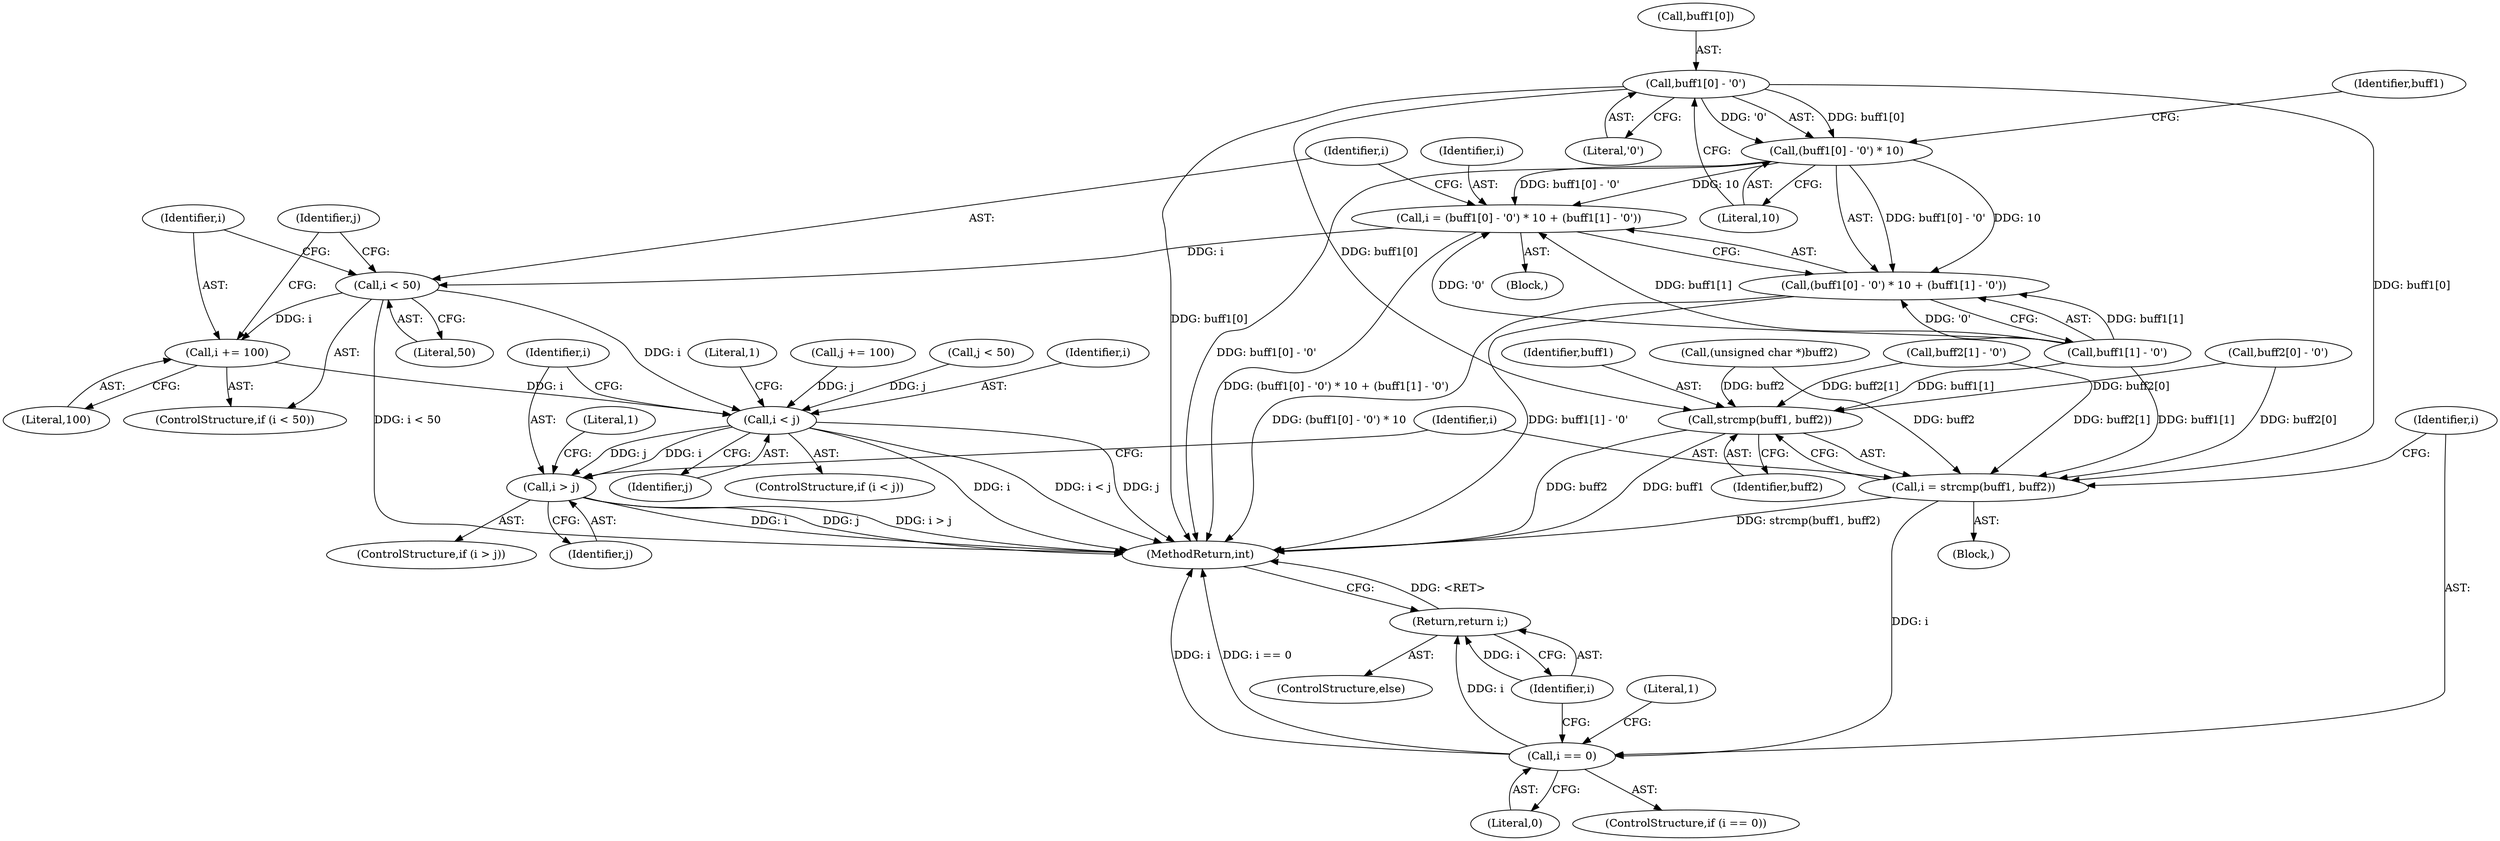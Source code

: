 digraph "0_openssl_f48b83b4fb7d6689584cf25f61ca63a4891f5b11@array" {
"1000358" [label="(Call,buff1[0] - '0')"];
"1000357" [label="(Call,(buff1[0] - '0') * 10)"];
"1000354" [label="(Call,i = (buff1[0] - '0') * 10 + (buff1[1] - '0'))"];
"1000370" [label="(Call,i < 50)"];
"1000373" [label="(Call,i += 100)"];
"1000399" [label="(Call,i < j)"];
"1000406" [label="(Call,i > j)"];
"1000356" [label="(Call,(buff1[0] - '0') * 10 + (buff1[1] - '0'))"];
"1000411" [label="(Call,i = strcmp(buff1, buff2))"];
"1000417" [label="(Call,i == 0)"];
"1000424" [label="(Return,return i;)"];
"1000413" [label="(Call,strcmp(buff1, buff2))"];
"1000424" [label="(Return,return i;)"];
"1000369" [label="(ControlStructure,if (i < 50))"];
"1000404" [label="(Literal,1)"];
"1000354" [label="(Call,i = (buff1[0] - '0') * 10 + (buff1[1] - '0'))"];
"1000373" [label="(Call,i += 100)"];
"1000363" [label="(Literal,10)"];
"1000418" [label="(Identifier,i)"];
"1000353" [label="(Block,)"];
"1000417" [label="(Call,i == 0)"];
"1000412" [label="(Identifier,i)"];
"1000408" [label="(Identifier,j)"];
"1000405" [label="(ControlStructure,if (i > j))"];
"1000375" [label="(Literal,100)"];
"1000386" [label="(Call,buff2[1] - '0')"];
"1000359" [label="(Call,buff1[0])"];
"1000332" [label="(Call,(unsigned char *)buff2)"];
"1000395" [label="(Call,j += 100)"];
"1000374" [label="(Identifier,i)"];
"1000422" [label="(Literal,1)"];
"1000358" [label="(Call,buff1[0] - '0')"];
"1000411" [label="(Call,i = strcmp(buff1, buff2))"];
"1000370" [label="(Call,i < 50)"];
"1000355" [label="(Identifier,i)"];
"1000356" [label="(Call,(buff1[0] - '0') * 10 + (buff1[1] - '0'))"];
"1000357" [label="(Call,(buff1[0] - '0') * 10)"];
"1000106" [label="(Block,)"];
"1000377" [label="(Identifier,j)"];
"1000406" [label="(Call,i > j)"];
"1000415" [label="(Identifier,buff2)"];
"1000366" [label="(Identifier,buff1)"];
"1000413" [label="(Call,strcmp(buff1, buff2))"];
"1000401" [label="(Identifier,j)"];
"1000407" [label="(Identifier,i)"];
"1000371" [label="(Identifier,i)"];
"1000425" [label="(Identifier,i)"];
"1000364" [label="(Call,buff1[1] - '0')"];
"1000423" [label="(ControlStructure,else)"];
"1000414" [label="(Identifier,buff1)"];
"1000398" [label="(ControlStructure,if (i < j))"];
"1000399" [label="(Call,i < j)"];
"1000392" [label="(Call,j < 50)"];
"1000419" [label="(Literal,0)"];
"1000410" [label="(Literal,1)"];
"1000380" [label="(Call,buff2[0] - '0')"];
"1000416" [label="(ControlStructure,if (i == 0))"];
"1000426" [label="(MethodReturn,int)"];
"1000362" [label="(Literal,'0')"];
"1000372" [label="(Literal,50)"];
"1000400" [label="(Identifier,i)"];
"1000358" -> "1000357"  [label="AST: "];
"1000358" -> "1000362"  [label="CFG: "];
"1000359" -> "1000358"  [label="AST: "];
"1000362" -> "1000358"  [label="AST: "];
"1000363" -> "1000358"  [label="CFG: "];
"1000358" -> "1000426"  [label="DDG: buff1[0]"];
"1000358" -> "1000357"  [label="DDG: buff1[0]"];
"1000358" -> "1000357"  [label="DDG: '0'"];
"1000358" -> "1000411"  [label="DDG: buff1[0]"];
"1000358" -> "1000413"  [label="DDG: buff1[0]"];
"1000357" -> "1000356"  [label="AST: "];
"1000357" -> "1000363"  [label="CFG: "];
"1000363" -> "1000357"  [label="AST: "];
"1000366" -> "1000357"  [label="CFG: "];
"1000357" -> "1000426"  [label="DDG: buff1[0] - '0'"];
"1000357" -> "1000354"  [label="DDG: buff1[0] - '0'"];
"1000357" -> "1000354"  [label="DDG: 10"];
"1000357" -> "1000356"  [label="DDG: buff1[0] - '0'"];
"1000357" -> "1000356"  [label="DDG: 10"];
"1000354" -> "1000353"  [label="AST: "];
"1000354" -> "1000356"  [label="CFG: "];
"1000355" -> "1000354"  [label="AST: "];
"1000356" -> "1000354"  [label="AST: "];
"1000371" -> "1000354"  [label="CFG: "];
"1000354" -> "1000426"  [label="DDG: (buff1[0] - '0') * 10 + (buff1[1] - '0')"];
"1000364" -> "1000354"  [label="DDG: buff1[1]"];
"1000364" -> "1000354"  [label="DDG: '0'"];
"1000354" -> "1000370"  [label="DDG: i"];
"1000370" -> "1000369"  [label="AST: "];
"1000370" -> "1000372"  [label="CFG: "];
"1000371" -> "1000370"  [label="AST: "];
"1000372" -> "1000370"  [label="AST: "];
"1000374" -> "1000370"  [label="CFG: "];
"1000377" -> "1000370"  [label="CFG: "];
"1000370" -> "1000426"  [label="DDG: i < 50"];
"1000370" -> "1000373"  [label="DDG: i"];
"1000370" -> "1000399"  [label="DDG: i"];
"1000373" -> "1000369"  [label="AST: "];
"1000373" -> "1000375"  [label="CFG: "];
"1000374" -> "1000373"  [label="AST: "];
"1000375" -> "1000373"  [label="AST: "];
"1000377" -> "1000373"  [label="CFG: "];
"1000373" -> "1000399"  [label="DDG: i"];
"1000399" -> "1000398"  [label="AST: "];
"1000399" -> "1000401"  [label="CFG: "];
"1000400" -> "1000399"  [label="AST: "];
"1000401" -> "1000399"  [label="AST: "];
"1000404" -> "1000399"  [label="CFG: "];
"1000407" -> "1000399"  [label="CFG: "];
"1000399" -> "1000426"  [label="DDG: j"];
"1000399" -> "1000426"  [label="DDG: i"];
"1000399" -> "1000426"  [label="DDG: i < j"];
"1000395" -> "1000399"  [label="DDG: j"];
"1000392" -> "1000399"  [label="DDG: j"];
"1000399" -> "1000406"  [label="DDG: i"];
"1000399" -> "1000406"  [label="DDG: j"];
"1000406" -> "1000405"  [label="AST: "];
"1000406" -> "1000408"  [label="CFG: "];
"1000407" -> "1000406"  [label="AST: "];
"1000408" -> "1000406"  [label="AST: "];
"1000410" -> "1000406"  [label="CFG: "];
"1000412" -> "1000406"  [label="CFG: "];
"1000406" -> "1000426"  [label="DDG: i"];
"1000406" -> "1000426"  [label="DDG: j"];
"1000406" -> "1000426"  [label="DDG: i > j"];
"1000356" -> "1000364"  [label="CFG: "];
"1000364" -> "1000356"  [label="AST: "];
"1000356" -> "1000426"  [label="DDG: buff1[1] - '0'"];
"1000356" -> "1000426"  [label="DDG: (buff1[0] - '0') * 10"];
"1000364" -> "1000356"  [label="DDG: buff1[1]"];
"1000364" -> "1000356"  [label="DDG: '0'"];
"1000411" -> "1000106"  [label="AST: "];
"1000411" -> "1000413"  [label="CFG: "];
"1000412" -> "1000411"  [label="AST: "];
"1000413" -> "1000411"  [label="AST: "];
"1000418" -> "1000411"  [label="CFG: "];
"1000411" -> "1000426"  [label="DDG: strcmp(buff1, buff2)"];
"1000364" -> "1000411"  [label="DDG: buff1[1]"];
"1000332" -> "1000411"  [label="DDG: buff2"];
"1000386" -> "1000411"  [label="DDG: buff2[1]"];
"1000380" -> "1000411"  [label="DDG: buff2[0]"];
"1000411" -> "1000417"  [label="DDG: i"];
"1000417" -> "1000416"  [label="AST: "];
"1000417" -> "1000419"  [label="CFG: "];
"1000418" -> "1000417"  [label="AST: "];
"1000419" -> "1000417"  [label="AST: "];
"1000422" -> "1000417"  [label="CFG: "];
"1000425" -> "1000417"  [label="CFG: "];
"1000417" -> "1000426"  [label="DDG: i"];
"1000417" -> "1000426"  [label="DDG: i == 0"];
"1000417" -> "1000424"  [label="DDG: i"];
"1000424" -> "1000423"  [label="AST: "];
"1000424" -> "1000425"  [label="CFG: "];
"1000425" -> "1000424"  [label="AST: "];
"1000426" -> "1000424"  [label="CFG: "];
"1000424" -> "1000426"  [label="DDG: <RET>"];
"1000425" -> "1000424"  [label="DDG: i"];
"1000413" -> "1000415"  [label="CFG: "];
"1000414" -> "1000413"  [label="AST: "];
"1000415" -> "1000413"  [label="AST: "];
"1000413" -> "1000426"  [label="DDG: buff1"];
"1000413" -> "1000426"  [label="DDG: buff2"];
"1000364" -> "1000413"  [label="DDG: buff1[1]"];
"1000332" -> "1000413"  [label="DDG: buff2"];
"1000386" -> "1000413"  [label="DDG: buff2[1]"];
"1000380" -> "1000413"  [label="DDG: buff2[0]"];
}
